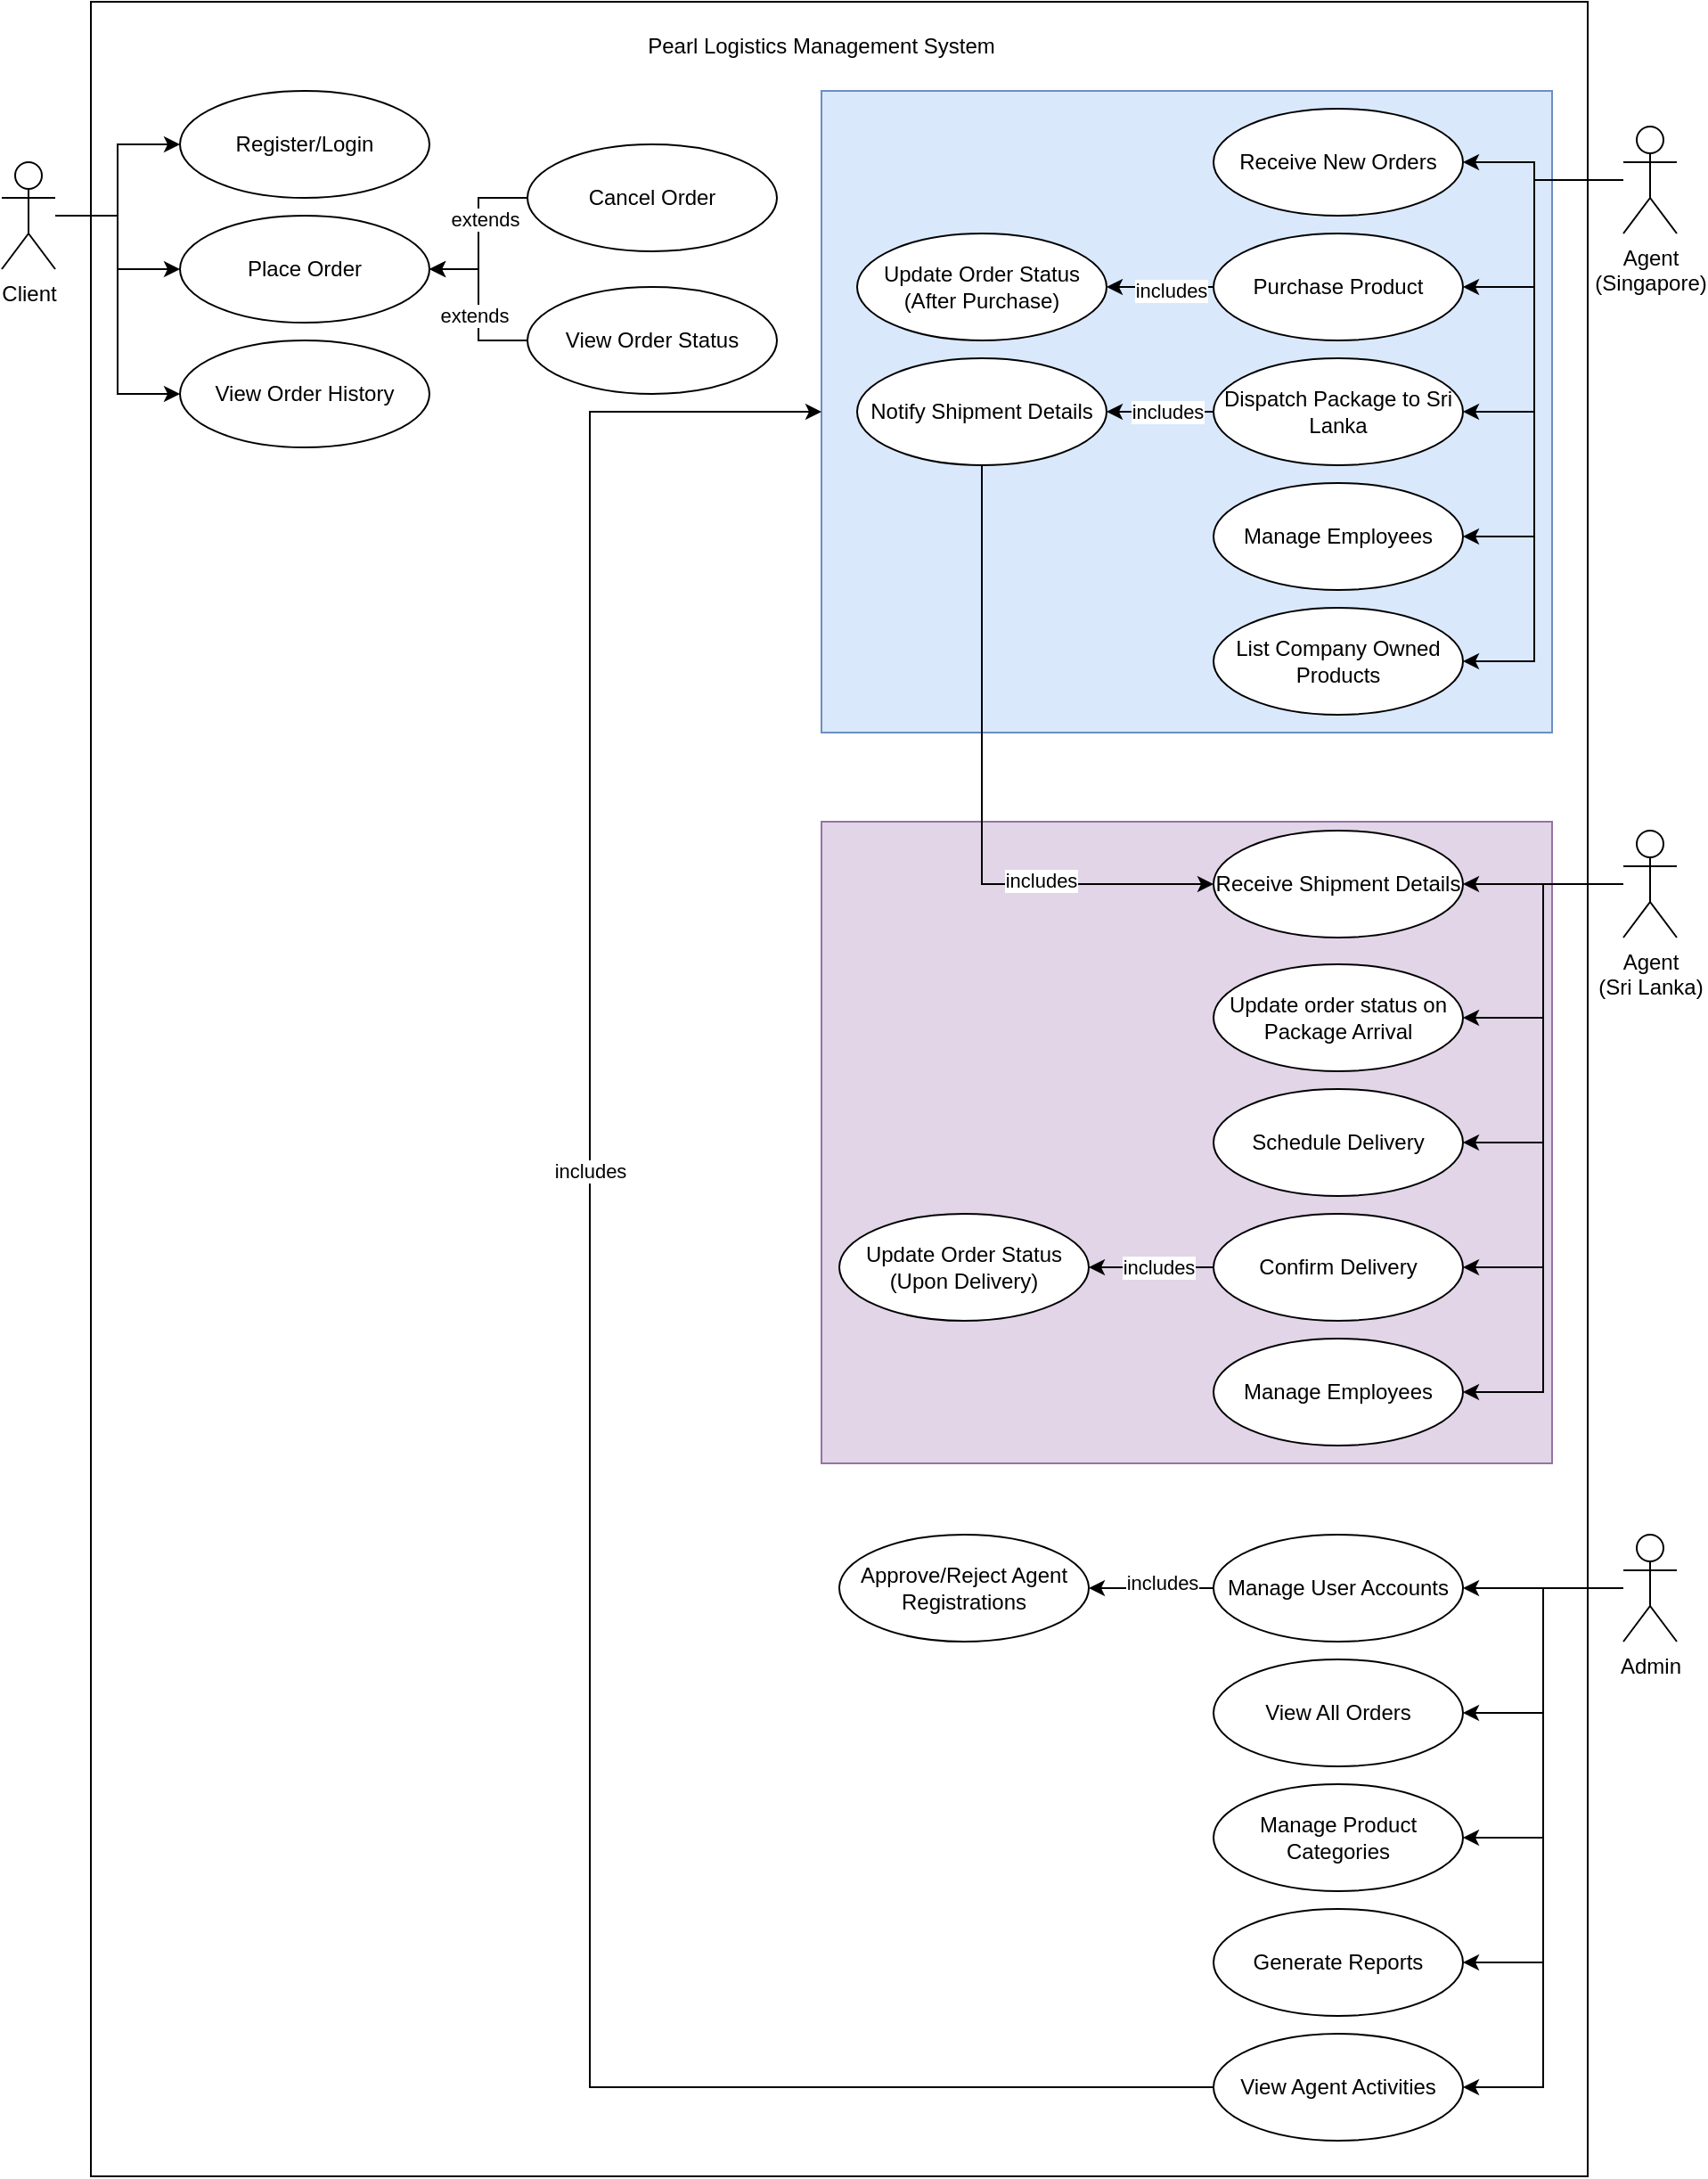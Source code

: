 <mxfile version="26.1.0">
  <diagram name="Page-1" id="vdBw4vAGLQGQbmlaI7VX">
    <mxGraphModel dx="1380" dy="830" grid="1" gridSize="10" guides="1" tooltips="1" connect="1" arrows="1" fold="1" page="1" pageScale="1" pageWidth="850" pageHeight="1100" math="0" shadow="0">
      <root>
        <mxCell id="0" />
        <mxCell id="1" parent="0" />
        <mxCell id="LC0ViqFpc_LG-uxba0pK-71" value="" style="rounded=0;whiteSpace=wrap;html=1;fillColor=default;" parent="1" vertex="1">
          <mxGeometry x="80" y="40" width="840" height="1220" as="geometry" />
        </mxCell>
        <mxCell id="a3KWqGsNLrLCn08dbWMZ-9" value="" style="rounded=0;whiteSpace=wrap;html=1;fillColor=#e1d5e7;strokeColor=#9673a6;" vertex="1" parent="1">
          <mxGeometry x="490" y="500" width="410" height="360" as="geometry" />
        </mxCell>
        <mxCell id="LC0ViqFpc_LG-uxba0pK-46" style="edgeStyle=orthogonalEdgeStyle;rounded=0;orthogonalLoop=1;jettySize=auto;html=1;entryX=1;entryY=0.5;entryDx=0;entryDy=0;" parent="1" source="LC0ViqFpc_LG-uxba0pK-2" target="LC0ViqFpc_LG-uxba0pK-27" edge="1">
          <mxGeometry relative="1" as="geometry" />
        </mxCell>
        <mxCell id="LC0ViqFpc_LG-uxba0pK-48" style="edgeStyle=orthogonalEdgeStyle;rounded=0;orthogonalLoop=1;jettySize=auto;html=1;entryX=1;entryY=0.5;entryDx=0;entryDy=0;" parent="1" source="LC0ViqFpc_LG-uxba0pK-2" target="LC0ViqFpc_LG-uxba0pK-25" edge="1">
          <mxGeometry relative="1" as="geometry" />
        </mxCell>
        <mxCell id="LC0ViqFpc_LG-uxba0pK-49" style="edgeStyle=orthogonalEdgeStyle;rounded=0;orthogonalLoop=1;jettySize=auto;html=1;entryX=1;entryY=0.5;entryDx=0;entryDy=0;" parent="1" source="LC0ViqFpc_LG-uxba0pK-2" target="LC0ViqFpc_LG-uxba0pK-24" edge="1">
          <mxGeometry relative="1" as="geometry" />
        </mxCell>
        <mxCell id="LC0ViqFpc_LG-uxba0pK-50" style="edgeStyle=orthogonalEdgeStyle;rounded=0;orthogonalLoop=1;jettySize=auto;html=1;entryX=1;entryY=0.5;entryDx=0;entryDy=0;" parent="1" source="LC0ViqFpc_LG-uxba0pK-2" target="LC0ViqFpc_LG-uxba0pK-23" edge="1">
          <mxGeometry relative="1" as="geometry" />
        </mxCell>
        <mxCell id="a3KWqGsNLrLCn08dbWMZ-5" style="edgeStyle=orthogonalEdgeStyle;rounded=0;orthogonalLoop=1;jettySize=auto;html=1;entryX=1;entryY=0.5;entryDx=0;entryDy=0;" edge="1" parent="1" source="LC0ViqFpc_LG-uxba0pK-2" target="a3KWqGsNLrLCn08dbWMZ-3">
          <mxGeometry relative="1" as="geometry" />
        </mxCell>
        <mxCell id="LC0ViqFpc_LG-uxba0pK-2" value="Admin" style="shape=umlActor;verticalLabelPosition=bottom;verticalAlign=top;html=1;" parent="1" vertex="1">
          <mxGeometry x="940" y="900" width="30" height="60" as="geometry" />
        </mxCell>
        <mxCell id="LC0ViqFpc_LG-uxba0pK-29" style="edgeStyle=orthogonalEdgeStyle;rounded=0;orthogonalLoop=1;jettySize=auto;html=1;entryX=0;entryY=0.5;entryDx=0;entryDy=0;" parent="1" source="LC0ViqFpc_LG-uxba0pK-5" target="LC0ViqFpc_LG-uxba0pK-6" edge="1">
          <mxGeometry relative="1" as="geometry" />
        </mxCell>
        <mxCell id="LC0ViqFpc_LG-uxba0pK-31" style="edgeStyle=orthogonalEdgeStyle;rounded=0;orthogonalLoop=1;jettySize=auto;html=1;entryX=0;entryY=0.5;entryDx=0;entryDy=0;" parent="1" source="LC0ViqFpc_LG-uxba0pK-5" target="LC0ViqFpc_LG-uxba0pK-9" edge="1">
          <mxGeometry relative="1" as="geometry" />
        </mxCell>
        <mxCell id="LC0ViqFpc_LG-uxba0pK-33" style="edgeStyle=orthogonalEdgeStyle;rounded=0;orthogonalLoop=1;jettySize=auto;html=1;entryX=0;entryY=0.5;entryDx=0;entryDy=0;" parent="1" source="LC0ViqFpc_LG-uxba0pK-5" target="LC0ViqFpc_LG-uxba0pK-7" edge="1">
          <mxGeometry relative="1" as="geometry" />
        </mxCell>
        <mxCell id="LC0ViqFpc_LG-uxba0pK-5" value="Client" style="shape=umlActor;verticalLabelPosition=bottom;verticalAlign=top;html=1;" parent="1" vertex="1">
          <mxGeometry x="30" y="130" width="30" height="60" as="geometry" />
        </mxCell>
        <mxCell id="LC0ViqFpc_LG-uxba0pK-6" value="Register/Login" style="ellipse;whiteSpace=wrap;html=1;" parent="1" vertex="1">
          <mxGeometry x="130" y="90" width="140" height="60" as="geometry" />
        </mxCell>
        <mxCell id="LC0ViqFpc_LG-uxba0pK-7" value="View Order History" style="ellipse;whiteSpace=wrap;html=1;" parent="1" vertex="1">
          <mxGeometry x="130" y="230" width="140" height="60" as="geometry" />
        </mxCell>
        <mxCell id="LC0ViqFpc_LG-uxba0pK-56" style="edgeStyle=orthogonalEdgeStyle;rounded=0;orthogonalLoop=1;jettySize=auto;html=1;entryX=1;entryY=0.5;entryDx=0;entryDy=0;" parent="1" source="LC0ViqFpc_LG-uxba0pK-8" target="LC0ViqFpc_LG-uxba0pK-9" edge="1">
          <mxGeometry relative="1" as="geometry" />
        </mxCell>
        <mxCell id="LC0ViqFpc_LG-uxba0pK-57" value="extends" style="edgeLabel;html=1;align=center;verticalAlign=middle;resizable=0;points=[];" parent="LC0ViqFpc_LG-uxba0pK-56" vertex="1" connectable="0">
          <mxGeometry x="-0.114" y="4" relative="1" as="geometry">
            <mxPoint x="1" as="offset" />
          </mxGeometry>
        </mxCell>
        <mxCell id="LC0ViqFpc_LG-uxba0pK-8" value="View Order Status" style="ellipse;whiteSpace=wrap;html=1;" parent="1" vertex="1">
          <mxGeometry x="325" y="200" width="140" height="60" as="geometry" />
        </mxCell>
        <mxCell id="LC0ViqFpc_LG-uxba0pK-9" value="Place Order" style="ellipse;whiteSpace=wrap;html=1;" parent="1" vertex="1">
          <mxGeometry x="130" y="160" width="140" height="60" as="geometry" />
        </mxCell>
        <mxCell id="LC0ViqFpc_LG-uxba0pK-55" style="edgeStyle=orthogonalEdgeStyle;rounded=0;orthogonalLoop=1;jettySize=auto;html=1;entryX=1;entryY=0.5;entryDx=0;entryDy=0;" parent="1" source="LC0ViqFpc_LG-uxba0pK-10" target="LC0ViqFpc_LG-uxba0pK-9" edge="1">
          <mxGeometry relative="1" as="geometry" />
        </mxCell>
        <mxCell id="LC0ViqFpc_LG-uxba0pK-58" value="extends" style="edgeLabel;html=1;align=center;verticalAlign=middle;resizable=0;points=[];" parent="LC0ViqFpc_LG-uxba0pK-55" vertex="1" connectable="0">
          <mxGeometry x="-0.171" y="3" relative="1" as="geometry">
            <mxPoint as="offset" />
          </mxGeometry>
        </mxCell>
        <mxCell id="LC0ViqFpc_LG-uxba0pK-10" value="Cancel Order" style="ellipse;whiteSpace=wrap;html=1;" parent="1" vertex="1">
          <mxGeometry x="325" y="120" width="140" height="60" as="geometry" />
        </mxCell>
        <mxCell id="LC0ViqFpc_LG-uxba0pK-23" value="Generate Reports" style="ellipse;whiteSpace=wrap;html=1;" parent="1" vertex="1">
          <mxGeometry x="710" y="1110" width="140" height="60" as="geometry" />
        </mxCell>
        <mxCell id="LC0ViqFpc_LG-uxba0pK-24" value="Manage Product Categories" style="ellipse;whiteSpace=wrap;html=1;" parent="1" vertex="1">
          <mxGeometry x="710" y="1040" width="140" height="60" as="geometry" />
        </mxCell>
        <mxCell id="LC0ViqFpc_LG-uxba0pK-25" value="View All Orders" style="ellipse;whiteSpace=wrap;html=1;" parent="1" vertex="1">
          <mxGeometry x="710" y="970" width="140" height="60" as="geometry" />
        </mxCell>
        <mxCell id="LC0ViqFpc_LG-uxba0pK-26" value="Approve/Reject Agent Registrations" style="ellipse;whiteSpace=wrap;html=1;" parent="1" vertex="1">
          <mxGeometry x="500" y="900" width="140" height="60" as="geometry" />
        </mxCell>
        <mxCell id="LC0ViqFpc_LG-uxba0pK-74" style="edgeStyle=orthogonalEdgeStyle;rounded=0;orthogonalLoop=1;jettySize=auto;html=1;entryX=1;entryY=0.5;entryDx=0;entryDy=0;" parent="1" source="LC0ViqFpc_LG-uxba0pK-27" target="LC0ViqFpc_LG-uxba0pK-26" edge="1">
          <mxGeometry relative="1" as="geometry" />
        </mxCell>
        <mxCell id="LC0ViqFpc_LG-uxba0pK-75" value="includes" style="edgeLabel;html=1;align=center;verticalAlign=middle;resizable=0;points=[];" parent="LC0ViqFpc_LG-uxba0pK-74" vertex="1" connectable="0">
          <mxGeometry x="-0.171" y="-3" relative="1" as="geometry">
            <mxPoint as="offset" />
          </mxGeometry>
        </mxCell>
        <mxCell id="LC0ViqFpc_LG-uxba0pK-27" value="Manage User Accounts" style="ellipse;whiteSpace=wrap;html=1;" parent="1" vertex="1">
          <mxGeometry x="710" y="900" width="140" height="60" as="geometry" />
        </mxCell>
        <mxCell id="LC0ViqFpc_LG-uxba0pK-72" value="Pearl Logistics Management System" style="text;html=1;align=center;verticalAlign=middle;whiteSpace=wrap;rounded=0;" parent="1" vertex="1">
          <mxGeometry x="390" y="50" width="200" height="30" as="geometry" />
        </mxCell>
        <mxCell id="a3KWqGsNLrLCn08dbWMZ-3" value="View Agent Activities" style="ellipse;whiteSpace=wrap;html=1;" vertex="1" parent="1">
          <mxGeometry x="710" y="1180" width="140" height="60" as="geometry" />
        </mxCell>
        <mxCell id="a3KWqGsNLrLCn08dbWMZ-4" value="" style="rounded=0;whiteSpace=wrap;html=1;fillColor=#dae8fc;strokeColor=#6c8ebf;" vertex="1" parent="1">
          <mxGeometry x="490" y="90" width="410" height="360" as="geometry" />
        </mxCell>
        <mxCell id="LC0ViqFpc_LG-uxba0pK-40" style="edgeStyle=orthogonalEdgeStyle;rounded=0;orthogonalLoop=1;jettySize=auto;html=1;entryX=1;entryY=0.5;entryDx=0;entryDy=0;" parent="1" source="LC0ViqFpc_LG-uxba0pK-3" target="LC0ViqFpc_LG-uxba0pK-22" edge="1">
          <mxGeometry relative="1" as="geometry" />
        </mxCell>
        <mxCell id="LC0ViqFpc_LG-uxba0pK-42" style="edgeStyle=orthogonalEdgeStyle;rounded=0;orthogonalLoop=1;jettySize=auto;html=1;entryX=1;entryY=0.5;entryDx=0;entryDy=0;" parent="1" source="LC0ViqFpc_LG-uxba0pK-3" target="LC0ViqFpc_LG-uxba0pK-20" edge="1">
          <mxGeometry relative="1" as="geometry" />
        </mxCell>
        <mxCell id="LC0ViqFpc_LG-uxba0pK-43" style="edgeStyle=orthogonalEdgeStyle;rounded=0;orthogonalLoop=1;jettySize=auto;html=1;entryX=1;entryY=0.5;entryDx=0;entryDy=0;" parent="1" source="LC0ViqFpc_LG-uxba0pK-3" target="LC0ViqFpc_LG-uxba0pK-19" edge="1">
          <mxGeometry relative="1" as="geometry" />
        </mxCell>
        <mxCell id="LC0ViqFpc_LG-uxba0pK-45" style="edgeStyle=orthogonalEdgeStyle;rounded=0;orthogonalLoop=1;jettySize=auto;html=1;entryX=1;entryY=0.5;entryDx=0;entryDy=0;" parent="1" source="LC0ViqFpc_LG-uxba0pK-3" target="LC0ViqFpc_LG-uxba0pK-17" edge="1">
          <mxGeometry relative="1" as="geometry" />
        </mxCell>
        <mxCell id="a3KWqGsNLrLCn08dbWMZ-2" style="edgeStyle=orthogonalEdgeStyle;rounded=0;orthogonalLoop=1;jettySize=auto;html=1;entryX=1;entryY=0.5;entryDx=0;entryDy=0;" edge="1" parent="1" source="LC0ViqFpc_LG-uxba0pK-3" target="a3KWqGsNLrLCn08dbWMZ-1">
          <mxGeometry relative="1" as="geometry" />
        </mxCell>
        <mxCell id="LC0ViqFpc_LG-uxba0pK-3" value="&lt;div&gt;Agent&lt;/div&gt;&lt;div&gt;(Sri Lanka)&lt;/div&gt;" style="shape=umlActor;verticalLabelPosition=bottom;verticalAlign=top;html=1;" parent="1" vertex="1">
          <mxGeometry x="940" y="505" width="30" height="60" as="geometry" />
        </mxCell>
        <mxCell id="LC0ViqFpc_LG-uxba0pK-34" style="edgeStyle=orthogonalEdgeStyle;rounded=0;orthogonalLoop=1;jettySize=auto;html=1;entryX=1;entryY=0.5;entryDx=0;entryDy=0;" parent="1" source="LC0ViqFpc_LG-uxba0pK-4" target="LC0ViqFpc_LG-uxba0pK-16" edge="1">
          <mxGeometry relative="1" as="geometry">
            <Array as="points">
              <mxPoint x="890" y="140" />
              <mxPoint x="890" y="130" />
            </Array>
          </mxGeometry>
        </mxCell>
        <mxCell id="LC0ViqFpc_LG-uxba0pK-35" style="edgeStyle=orthogonalEdgeStyle;rounded=0;orthogonalLoop=1;jettySize=auto;html=1;entryX=1;entryY=0.5;entryDx=0;entryDy=0;" parent="1" source="LC0ViqFpc_LG-uxba0pK-4" target="LC0ViqFpc_LG-uxba0pK-15" edge="1">
          <mxGeometry relative="1" as="geometry">
            <Array as="points">
              <mxPoint x="890" y="140" />
              <mxPoint x="890" y="200" />
            </Array>
          </mxGeometry>
        </mxCell>
        <mxCell id="LC0ViqFpc_LG-uxba0pK-37" style="edgeStyle=orthogonalEdgeStyle;rounded=0;orthogonalLoop=1;jettySize=auto;html=1;entryX=1;entryY=0.5;entryDx=0;entryDy=0;" parent="1" source="LC0ViqFpc_LG-uxba0pK-4" target="LC0ViqFpc_LG-uxba0pK-13" edge="1">
          <mxGeometry relative="1" as="geometry">
            <Array as="points">
              <mxPoint x="890" y="140" />
              <mxPoint x="890" y="270" />
            </Array>
          </mxGeometry>
        </mxCell>
        <mxCell id="LC0ViqFpc_LG-uxba0pK-39" style="edgeStyle=orthogonalEdgeStyle;rounded=0;orthogonalLoop=1;jettySize=auto;html=1;entryX=1;entryY=0.5;entryDx=0;entryDy=0;" parent="1" source="LC0ViqFpc_LG-uxba0pK-4" target="LC0ViqFpc_LG-uxba0pK-11" edge="1">
          <mxGeometry relative="1" as="geometry">
            <Array as="points">
              <mxPoint x="890" y="140" />
              <mxPoint x="890" y="340" />
            </Array>
          </mxGeometry>
        </mxCell>
        <mxCell id="a3KWqGsNLrLCn08dbWMZ-11" style="edgeStyle=orthogonalEdgeStyle;rounded=0;orthogonalLoop=1;jettySize=auto;html=1;entryX=1;entryY=0.5;entryDx=0;entryDy=0;" edge="1" parent="1" source="LC0ViqFpc_LG-uxba0pK-4" target="a3KWqGsNLrLCn08dbWMZ-10">
          <mxGeometry relative="1" as="geometry">
            <Array as="points">
              <mxPoint x="890" y="140" />
              <mxPoint x="890" y="410" />
            </Array>
          </mxGeometry>
        </mxCell>
        <mxCell id="LC0ViqFpc_LG-uxba0pK-4" value="&lt;div&gt;Agent&lt;/div&gt;&lt;div&gt;(Singapore)&lt;/div&gt;" style="shape=umlActor;verticalLabelPosition=bottom;verticalAlign=top;html=1;" parent="1" vertex="1">
          <mxGeometry x="940" y="110" width="30" height="60" as="geometry" />
        </mxCell>
        <mxCell id="LC0ViqFpc_LG-uxba0pK-11" value="Manage Employees" style="ellipse;whiteSpace=wrap;html=1;" parent="1" vertex="1">
          <mxGeometry x="710" y="310" width="140" height="60" as="geometry" />
        </mxCell>
        <mxCell id="LC0ViqFpc_LG-uxba0pK-76" style="edgeStyle=orthogonalEdgeStyle;rounded=0;orthogonalLoop=1;jettySize=auto;html=1;entryX=0;entryY=0.5;entryDx=0;entryDy=0;" parent="1" source="LC0ViqFpc_LG-uxba0pK-12" target="LC0ViqFpc_LG-uxba0pK-22" edge="1">
          <mxGeometry relative="1" as="geometry">
            <Array as="points">
              <mxPoint x="580" y="535" />
            </Array>
          </mxGeometry>
        </mxCell>
        <mxCell id="LC0ViqFpc_LG-uxba0pK-77" value="includes" style="edgeLabel;html=1;align=center;verticalAlign=middle;resizable=0;points=[];" parent="LC0ViqFpc_LG-uxba0pK-76" vertex="1" connectable="0">
          <mxGeometry x="0.459" y="2" relative="1" as="geometry">
            <mxPoint x="1" as="offset" />
          </mxGeometry>
        </mxCell>
        <mxCell id="LC0ViqFpc_LG-uxba0pK-12" value="Notify Shipment Details" style="ellipse;whiteSpace=wrap;html=1;" parent="1" vertex="1">
          <mxGeometry x="510" y="240" width="140" height="60" as="geometry" />
        </mxCell>
        <mxCell id="LC0ViqFpc_LG-uxba0pK-63" style="edgeStyle=orthogonalEdgeStyle;rounded=0;orthogonalLoop=1;jettySize=auto;html=1;entryX=1;entryY=0.5;entryDx=0;entryDy=0;" parent="1" source="LC0ViqFpc_LG-uxba0pK-13" target="LC0ViqFpc_LG-uxba0pK-12" edge="1">
          <mxGeometry relative="1" as="geometry" />
        </mxCell>
        <mxCell id="LC0ViqFpc_LG-uxba0pK-64" value="includes" style="edgeLabel;html=1;align=center;verticalAlign=middle;resizable=0;points=[];" parent="LC0ViqFpc_LG-uxba0pK-63" vertex="1" connectable="0">
          <mxGeometry x="-0.133" relative="1" as="geometry">
            <mxPoint as="offset" />
          </mxGeometry>
        </mxCell>
        <mxCell id="LC0ViqFpc_LG-uxba0pK-13" value="Dispatch Package to Sri Lanka" style="ellipse;whiteSpace=wrap;html=1;" parent="1" vertex="1">
          <mxGeometry x="710" y="240" width="140" height="60" as="geometry" />
        </mxCell>
        <mxCell id="LC0ViqFpc_LG-uxba0pK-14" value="&lt;div&gt;Update Order Status&lt;/div&gt;&lt;div&gt;(After Purchase)&lt;/div&gt;" style="ellipse;whiteSpace=wrap;html=1;" parent="1" vertex="1">
          <mxGeometry x="510" y="170" width="140" height="60" as="geometry" />
        </mxCell>
        <mxCell id="LC0ViqFpc_LG-uxba0pK-65" style="edgeStyle=orthogonalEdgeStyle;rounded=0;orthogonalLoop=1;jettySize=auto;html=1;entryX=1;entryY=0.5;entryDx=0;entryDy=0;" parent="1" source="LC0ViqFpc_LG-uxba0pK-15" target="LC0ViqFpc_LG-uxba0pK-14" edge="1">
          <mxGeometry relative="1" as="geometry" />
        </mxCell>
        <mxCell id="LC0ViqFpc_LG-uxba0pK-70" value="includes" style="edgeLabel;html=1;align=center;verticalAlign=middle;resizable=0;points=[];" parent="LC0ViqFpc_LG-uxba0pK-65" vertex="1" connectable="0">
          <mxGeometry x="-0.2" y="2" relative="1" as="geometry">
            <mxPoint as="offset" />
          </mxGeometry>
        </mxCell>
        <mxCell id="LC0ViqFpc_LG-uxba0pK-15" value="Purchase Product" style="ellipse;whiteSpace=wrap;html=1;" parent="1" vertex="1">
          <mxGeometry x="710" y="170" width="140" height="60" as="geometry" />
        </mxCell>
        <mxCell id="LC0ViqFpc_LG-uxba0pK-16" value="Receive New Orders" style="ellipse;whiteSpace=wrap;html=1;" parent="1" vertex="1">
          <mxGeometry x="710" y="100" width="140" height="60" as="geometry" />
        </mxCell>
        <mxCell id="LC0ViqFpc_LG-uxba0pK-17" value="Manage Employees" style="ellipse;whiteSpace=wrap;html=1;" parent="1" vertex="1">
          <mxGeometry x="710" y="790" width="140" height="60" as="geometry" />
        </mxCell>
        <mxCell id="LC0ViqFpc_LG-uxba0pK-18" value="&lt;div&gt;Update Order Status&lt;/div&gt;&lt;div&gt;(Upon Delivery)&lt;/div&gt;" style="ellipse;whiteSpace=wrap;html=1;" parent="1" vertex="1">
          <mxGeometry x="500" y="720" width="140" height="60" as="geometry" />
        </mxCell>
        <mxCell id="LC0ViqFpc_LG-uxba0pK-67" style="edgeStyle=orthogonalEdgeStyle;rounded=0;orthogonalLoop=1;jettySize=auto;html=1;entryX=1;entryY=0.5;entryDx=0;entryDy=0;" parent="1" source="LC0ViqFpc_LG-uxba0pK-19" target="LC0ViqFpc_LG-uxba0pK-18" edge="1">
          <mxGeometry relative="1" as="geometry" />
        </mxCell>
        <mxCell id="LC0ViqFpc_LG-uxba0pK-69" value="includes" style="edgeLabel;html=1;align=center;verticalAlign=middle;resizable=0;points=[];" parent="LC0ViqFpc_LG-uxba0pK-67" vertex="1" connectable="0">
          <mxGeometry x="-0.114" relative="1" as="geometry">
            <mxPoint as="offset" />
          </mxGeometry>
        </mxCell>
        <mxCell id="LC0ViqFpc_LG-uxba0pK-19" value="Confirm Delivery" style="ellipse;whiteSpace=wrap;html=1;" parent="1" vertex="1">
          <mxGeometry x="710" y="720" width="140" height="60" as="geometry" />
        </mxCell>
        <mxCell id="LC0ViqFpc_LG-uxba0pK-20" value="&lt;div&gt;Schedule Delivery&lt;/div&gt;" style="ellipse;whiteSpace=wrap;html=1;" parent="1" vertex="1">
          <mxGeometry x="710" y="650" width="140" height="60" as="geometry" />
        </mxCell>
        <mxCell id="LC0ViqFpc_LG-uxba0pK-22" value="Receive Shipment Details" style="ellipse;whiteSpace=wrap;html=1;" parent="1" vertex="1">
          <mxGeometry x="710" y="505" width="140" height="60" as="geometry" />
        </mxCell>
        <mxCell id="a3KWqGsNLrLCn08dbWMZ-1" value="Update order status on Package Arrival" style="ellipse;whiteSpace=wrap;html=1;" vertex="1" parent="1">
          <mxGeometry x="710" y="580" width="140" height="60" as="geometry" />
        </mxCell>
        <mxCell id="a3KWqGsNLrLCn08dbWMZ-6" style="edgeStyle=orthogonalEdgeStyle;rounded=0;orthogonalLoop=1;jettySize=auto;html=1;entryX=0;entryY=0.5;entryDx=0;entryDy=0;" edge="1" parent="1" source="a3KWqGsNLrLCn08dbWMZ-3" target="a3KWqGsNLrLCn08dbWMZ-4">
          <mxGeometry relative="1" as="geometry">
            <Array as="points">
              <mxPoint x="360" y="1210" />
              <mxPoint x="360" y="270" />
            </Array>
          </mxGeometry>
        </mxCell>
        <mxCell id="a3KWqGsNLrLCn08dbWMZ-7" value="includes" style="edgeLabel;html=1;align=center;verticalAlign=middle;resizable=0;points=[];" vertex="1" connectable="0" parent="a3KWqGsNLrLCn08dbWMZ-6">
          <mxGeometry x="0.217" relative="1" as="geometry">
            <mxPoint as="offset" />
          </mxGeometry>
        </mxCell>
        <mxCell id="a3KWqGsNLrLCn08dbWMZ-10" value="List Company Owned Products" style="ellipse;whiteSpace=wrap;html=1;" vertex="1" parent="1">
          <mxGeometry x="710" y="380" width="140" height="60" as="geometry" />
        </mxCell>
      </root>
    </mxGraphModel>
  </diagram>
</mxfile>
